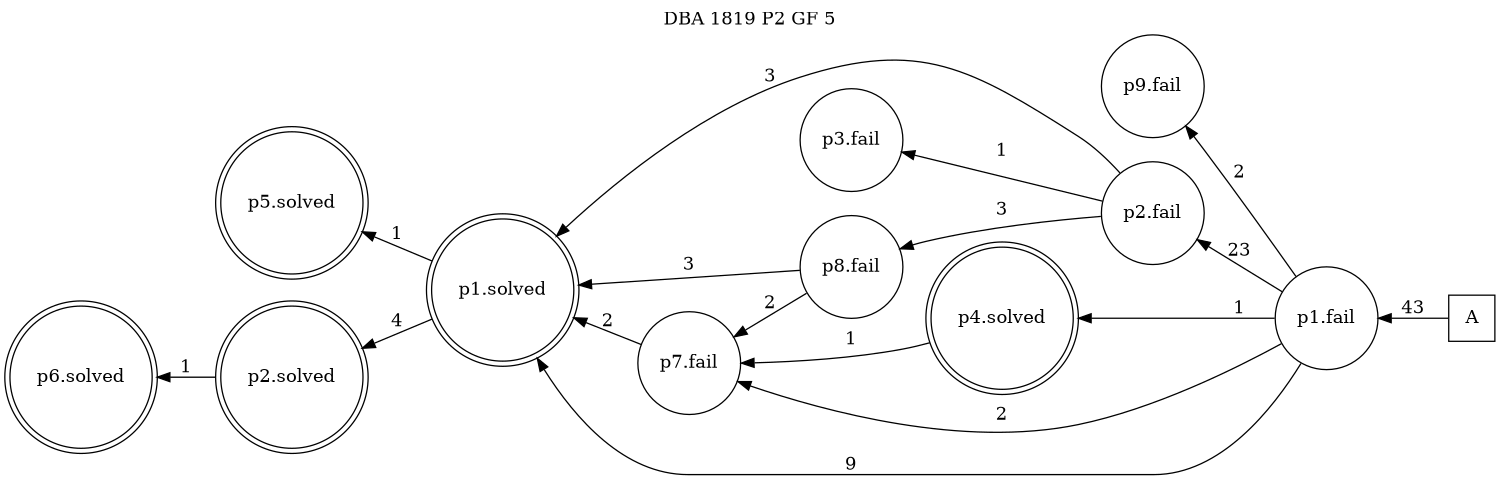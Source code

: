digraph DBA_1819_P2_GF_5_GOOD {
labelloc="tl"
label= " DBA 1819 P2 GF 5 "
rankdir="RL";
graph [ size=" 10 , 10 !"]

"A" [shape="square" label="A"]
"p1.fail" [shape="circle" label="p1.fail"]
"p9.fail" [shape="circle" label="p9.fail"]
"p2.fail" [shape="circle" label="p2.fail"]
"p8.fail" [shape="circle" label="p8.fail"]
"p3.fail" [shape="circle" label="p3.fail"]
"p7.fail" [shape="circle" label="p7.fail"]
"p1.solved" [shape="doublecircle" label="p1.solved"]
"p4.solved" [shape="doublecircle" label="p4.solved"]
"p5.solved" [shape="doublecircle" label="p5.solved"]
"p2.solved" [shape="doublecircle" label="p2.solved"]
"p6.solved" [shape="doublecircle" label="p6.solved"]
"A" -> "p1.fail" [ label=43]
"p1.fail" -> "p9.fail" [ label=2]
"p1.fail" -> "p2.fail" [ label=23]
"p1.fail" -> "p7.fail" [ label=2]
"p1.fail" -> "p1.solved" [ label=9]
"p1.fail" -> "p4.solved" [ label=1]
"p2.fail" -> "p8.fail" [ label=3]
"p2.fail" -> "p3.fail" [ label=1]
"p2.fail" -> "p1.solved" [ label=3]
"p8.fail" -> "p7.fail" [ label=2]
"p8.fail" -> "p1.solved" [ label=3]
"p7.fail" -> "p1.solved" [ label=2]
"p1.solved" -> "p5.solved" [ label=1]
"p1.solved" -> "p2.solved" [ label=4]
"p4.solved" -> "p7.fail" [ label=1]
"p2.solved" -> "p6.solved" [ label=1]
}
